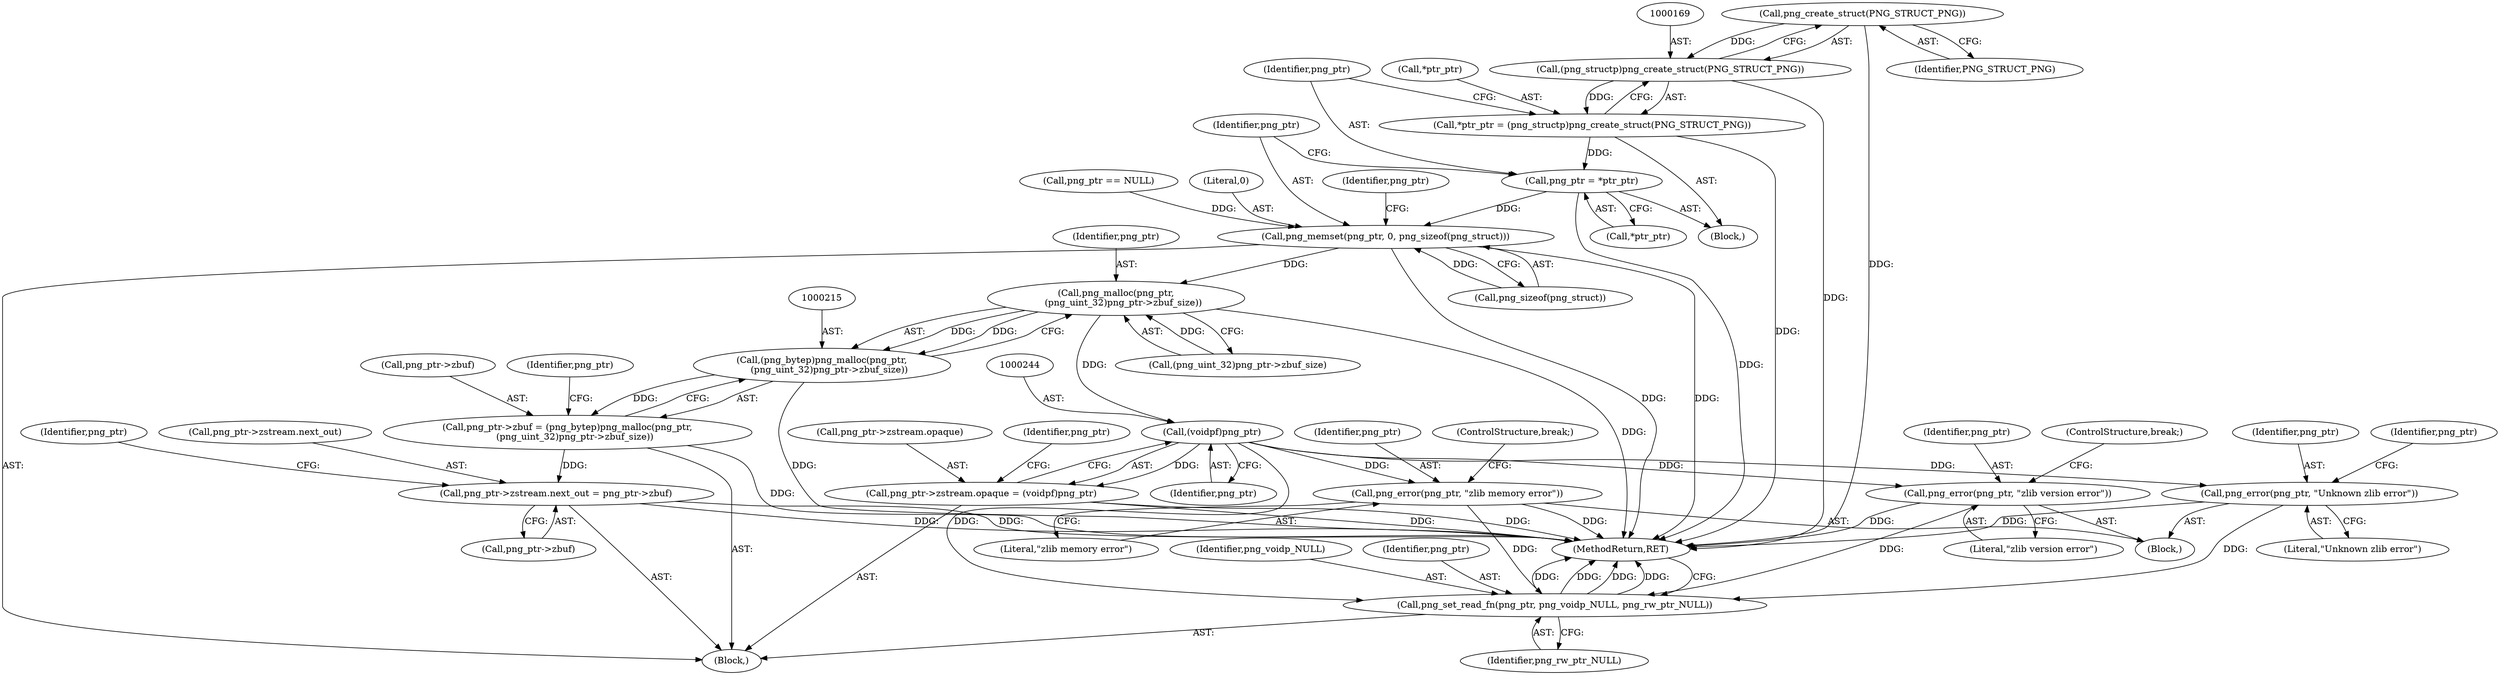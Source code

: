 digraph "0_Chrome_7f3d85b096f66870a15b37c2f40b219b2e292693_7@API" {
"1000170" [label="(Call,png_create_struct(PNG_STRUCT_PNG))"];
"1000168" [label="(Call,(png_structp)png_create_struct(PNG_STRUCT_PNG))"];
"1000165" [label="(Call,*ptr_ptr = (png_structp)png_create_struct(PNG_STRUCT_PNG))"];
"1000172" [label="(Call,png_ptr = *ptr_ptr)"];
"1000176" [label="(Call,png_memset(png_ptr, 0, png_sizeof(png_struct)))"];
"1000216" [label="(Call,png_malloc(png_ptr,\n     (png_uint_32)png_ptr->zbuf_size))"];
"1000214" [label="(Call,(png_bytep)png_malloc(png_ptr,\n     (png_uint_32)png_ptr->zbuf_size))"];
"1000210" [label="(Call,png_ptr->zbuf = (png_bytep)png_malloc(png_ptr,\n     (png_uint_32)png_ptr->zbuf_size))"];
"1000269" [label="(Call,png_ptr->zstream.next_out = png_ptr->zbuf)"];
"1000243" [label="(Call,(voidpf)png_ptr)"];
"1000237" [label="(Call,png_ptr->zstream.opaque = (voidpf)png_ptr)"];
"1000256" [label="(Call,png_error(png_ptr, \"zlib memory error\"))"];
"1000289" [label="(Call,png_set_read_fn(png_ptr, png_voidp_NULL, png_rw_ptr_NULL))"];
"1000261" [label="(Call,png_error(png_ptr, \"zlib version error\"))"];
"1000266" [label="(Call,png_error(png_ptr, \"Unknown zlib error\"))"];
"1000177" [label="(Identifier,png_ptr)"];
"1000162" [label="(Block,)"];
"1000262" [label="(Identifier,png_ptr)"];
"1000111" [label="(Block,)"];
"1000183" [label="(Identifier,png_ptr)"];
"1000176" [label="(Call,png_memset(png_ptr, 0, png_sizeof(png_struct)))"];
"1000261" [label="(Call,png_error(png_ptr, \"zlib version error\"))"];
"1000257" [label="(Identifier,png_ptr)"];
"1000263" [label="(Literal,\"zlib version error\")"];
"1000267" [label="(Identifier,png_ptr)"];
"1000245" [label="(Identifier,png_ptr)"];
"1000291" [label="(Identifier,png_voidp_NULL)"];
"1000237" [label="(Call,png_ptr->zstream.opaque = (voidpf)png_ptr)"];
"1000226" [label="(Identifier,png_ptr)"];
"1000165" [label="(Call,*ptr_ptr = (png_structp)png_create_struct(PNG_STRUCT_PNG))"];
"1000166" [label="(Call,*ptr_ptr)"];
"1000216" [label="(Call,png_malloc(png_ptr,\n     (png_uint_32)png_ptr->zbuf_size))"];
"1000171" [label="(Identifier,PNG_STRUCT_PNG)"];
"1000210" [label="(Call,png_ptr->zbuf = (png_bytep)png_malloc(png_ptr,\n     (png_uint_32)png_ptr->zbuf_size))"];
"1000252" [label="(Block,)"];
"1000173" [label="(Identifier,png_ptr)"];
"1000256" [label="(Call,png_error(png_ptr, \"zlib memory error\"))"];
"1000217" [label="(Identifier,png_ptr)"];
"1000172" [label="(Call,png_ptr = *ptr_ptr)"];
"1000270" [label="(Call,png_ptr->zstream.next_out)"];
"1000218" [label="(Call,(png_uint_32)png_ptr->zbuf_size)"];
"1000179" [label="(Call,png_sizeof(png_struct))"];
"1000268" [label="(Literal,\"Unknown zlib error\")"];
"1000250" [label="(Identifier,png_ptr)"];
"1000264" [label="(ControlStructure,break;)"];
"1000275" [label="(Call,png_ptr->zbuf)"];
"1000293" [label="(MethodReturn,RET)"];
"1000281" [label="(Identifier,png_ptr)"];
"1000238" [label="(Call,png_ptr->zstream.opaque)"];
"1000214" [label="(Call,(png_bytep)png_malloc(png_ptr,\n     (png_uint_32)png_ptr->zbuf_size))"];
"1000170" [label="(Call,png_create_struct(PNG_STRUCT_PNG))"];
"1000289" [label="(Call,png_set_read_fn(png_ptr, png_voidp_NULL, png_rw_ptr_NULL))"];
"1000266" [label="(Call,png_error(png_ptr, \"Unknown zlib error\"))"];
"1000269" [label="(Call,png_ptr->zstream.next_out = png_ptr->zbuf)"];
"1000258" [label="(Literal,\"zlib memory error\")"];
"1000174" [label="(Call,*ptr_ptr)"];
"1000123" [label="(Call,png_ptr == NULL)"];
"1000211" [label="(Call,png_ptr->zbuf)"];
"1000178" [label="(Literal,0)"];
"1000243" [label="(Call,(voidpf)png_ptr)"];
"1000272" [label="(Identifier,png_ptr)"];
"1000290" [label="(Identifier,png_ptr)"];
"1000168" [label="(Call,(png_structp)png_create_struct(PNG_STRUCT_PNG))"];
"1000292" [label="(Identifier,png_rw_ptr_NULL)"];
"1000259" [label="(ControlStructure,break;)"];
"1000170" -> "1000168"  [label="AST: "];
"1000170" -> "1000171"  [label="CFG: "];
"1000171" -> "1000170"  [label="AST: "];
"1000168" -> "1000170"  [label="CFG: "];
"1000170" -> "1000293"  [label="DDG: "];
"1000170" -> "1000168"  [label="DDG: "];
"1000168" -> "1000165"  [label="AST: "];
"1000169" -> "1000168"  [label="AST: "];
"1000165" -> "1000168"  [label="CFG: "];
"1000168" -> "1000293"  [label="DDG: "];
"1000168" -> "1000165"  [label="DDG: "];
"1000165" -> "1000162"  [label="AST: "];
"1000166" -> "1000165"  [label="AST: "];
"1000173" -> "1000165"  [label="CFG: "];
"1000165" -> "1000293"  [label="DDG: "];
"1000165" -> "1000172"  [label="DDG: "];
"1000172" -> "1000162"  [label="AST: "];
"1000172" -> "1000174"  [label="CFG: "];
"1000173" -> "1000172"  [label="AST: "];
"1000174" -> "1000172"  [label="AST: "];
"1000177" -> "1000172"  [label="CFG: "];
"1000172" -> "1000293"  [label="DDG: "];
"1000172" -> "1000176"  [label="DDG: "];
"1000176" -> "1000111"  [label="AST: "];
"1000176" -> "1000179"  [label="CFG: "];
"1000177" -> "1000176"  [label="AST: "];
"1000178" -> "1000176"  [label="AST: "];
"1000179" -> "1000176"  [label="AST: "];
"1000183" -> "1000176"  [label="CFG: "];
"1000176" -> "1000293"  [label="DDG: "];
"1000176" -> "1000293"  [label="DDG: "];
"1000123" -> "1000176"  [label="DDG: "];
"1000179" -> "1000176"  [label="DDG: "];
"1000176" -> "1000216"  [label="DDG: "];
"1000216" -> "1000214"  [label="AST: "];
"1000216" -> "1000218"  [label="CFG: "];
"1000217" -> "1000216"  [label="AST: "];
"1000218" -> "1000216"  [label="AST: "];
"1000214" -> "1000216"  [label="CFG: "];
"1000216" -> "1000293"  [label="DDG: "];
"1000216" -> "1000214"  [label="DDG: "];
"1000216" -> "1000214"  [label="DDG: "];
"1000218" -> "1000216"  [label="DDG: "];
"1000216" -> "1000243"  [label="DDG: "];
"1000214" -> "1000210"  [label="AST: "];
"1000215" -> "1000214"  [label="AST: "];
"1000210" -> "1000214"  [label="CFG: "];
"1000214" -> "1000293"  [label="DDG: "];
"1000214" -> "1000210"  [label="DDG: "];
"1000210" -> "1000111"  [label="AST: "];
"1000211" -> "1000210"  [label="AST: "];
"1000226" -> "1000210"  [label="CFG: "];
"1000210" -> "1000293"  [label="DDG: "];
"1000210" -> "1000269"  [label="DDG: "];
"1000269" -> "1000111"  [label="AST: "];
"1000269" -> "1000275"  [label="CFG: "];
"1000270" -> "1000269"  [label="AST: "];
"1000275" -> "1000269"  [label="AST: "];
"1000281" -> "1000269"  [label="CFG: "];
"1000269" -> "1000293"  [label="DDG: "];
"1000269" -> "1000293"  [label="DDG: "];
"1000243" -> "1000237"  [label="AST: "];
"1000243" -> "1000245"  [label="CFG: "];
"1000244" -> "1000243"  [label="AST: "];
"1000245" -> "1000243"  [label="AST: "];
"1000237" -> "1000243"  [label="CFG: "];
"1000243" -> "1000237"  [label="DDG: "];
"1000243" -> "1000256"  [label="DDG: "];
"1000243" -> "1000261"  [label="DDG: "];
"1000243" -> "1000266"  [label="DDG: "];
"1000243" -> "1000289"  [label="DDG: "];
"1000237" -> "1000111"  [label="AST: "];
"1000238" -> "1000237"  [label="AST: "];
"1000250" -> "1000237"  [label="CFG: "];
"1000237" -> "1000293"  [label="DDG: "];
"1000237" -> "1000293"  [label="DDG: "];
"1000256" -> "1000252"  [label="AST: "];
"1000256" -> "1000258"  [label="CFG: "];
"1000257" -> "1000256"  [label="AST: "];
"1000258" -> "1000256"  [label="AST: "];
"1000259" -> "1000256"  [label="CFG: "];
"1000256" -> "1000293"  [label="DDG: "];
"1000256" -> "1000289"  [label="DDG: "];
"1000289" -> "1000111"  [label="AST: "];
"1000289" -> "1000292"  [label="CFG: "];
"1000290" -> "1000289"  [label="AST: "];
"1000291" -> "1000289"  [label="AST: "];
"1000292" -> "1000289"  [label="AST: "];
"1000293" -> "1000289"  [label="CFG: "];
"1000289" -> "1000293"  [label="DDG: "];
"1000289" -> "1000293"  [label="DDG: "];
"1000289" -> "1000293"  [label="DDG: "];
"1000289" -> "1000293"  [label="DDG: "];
"1000266" -> "1000289"  [label="DDG: "];
"1000261" -> "1000289"  [label="DDG: "];
"1000261" -> "1000252"  [label="AST: "];
"1000261" -> "1000263"  [label="CFG: "];
"1000262" -> "1000261"  [label="AST: "];
"1000263" -> "1000261"  [label="AST: "];
"1000264" -> "1000261"  [label="CFG: "];
"1000261" -> "1000293"  [label="DDG: "];
"1000266" -> "1000252"  [label="AST: "];
"1000266" -> "1000268"  [label="CFG: "];
"1000267" -> "1000266"  [label="AST: "];
"1000268" -> "1000266"  [label="AST: "];
"1000272" -> "1000266"  [label="CFG: "];
"1000266" -> "1000293"  [label="DDG: "];
}
